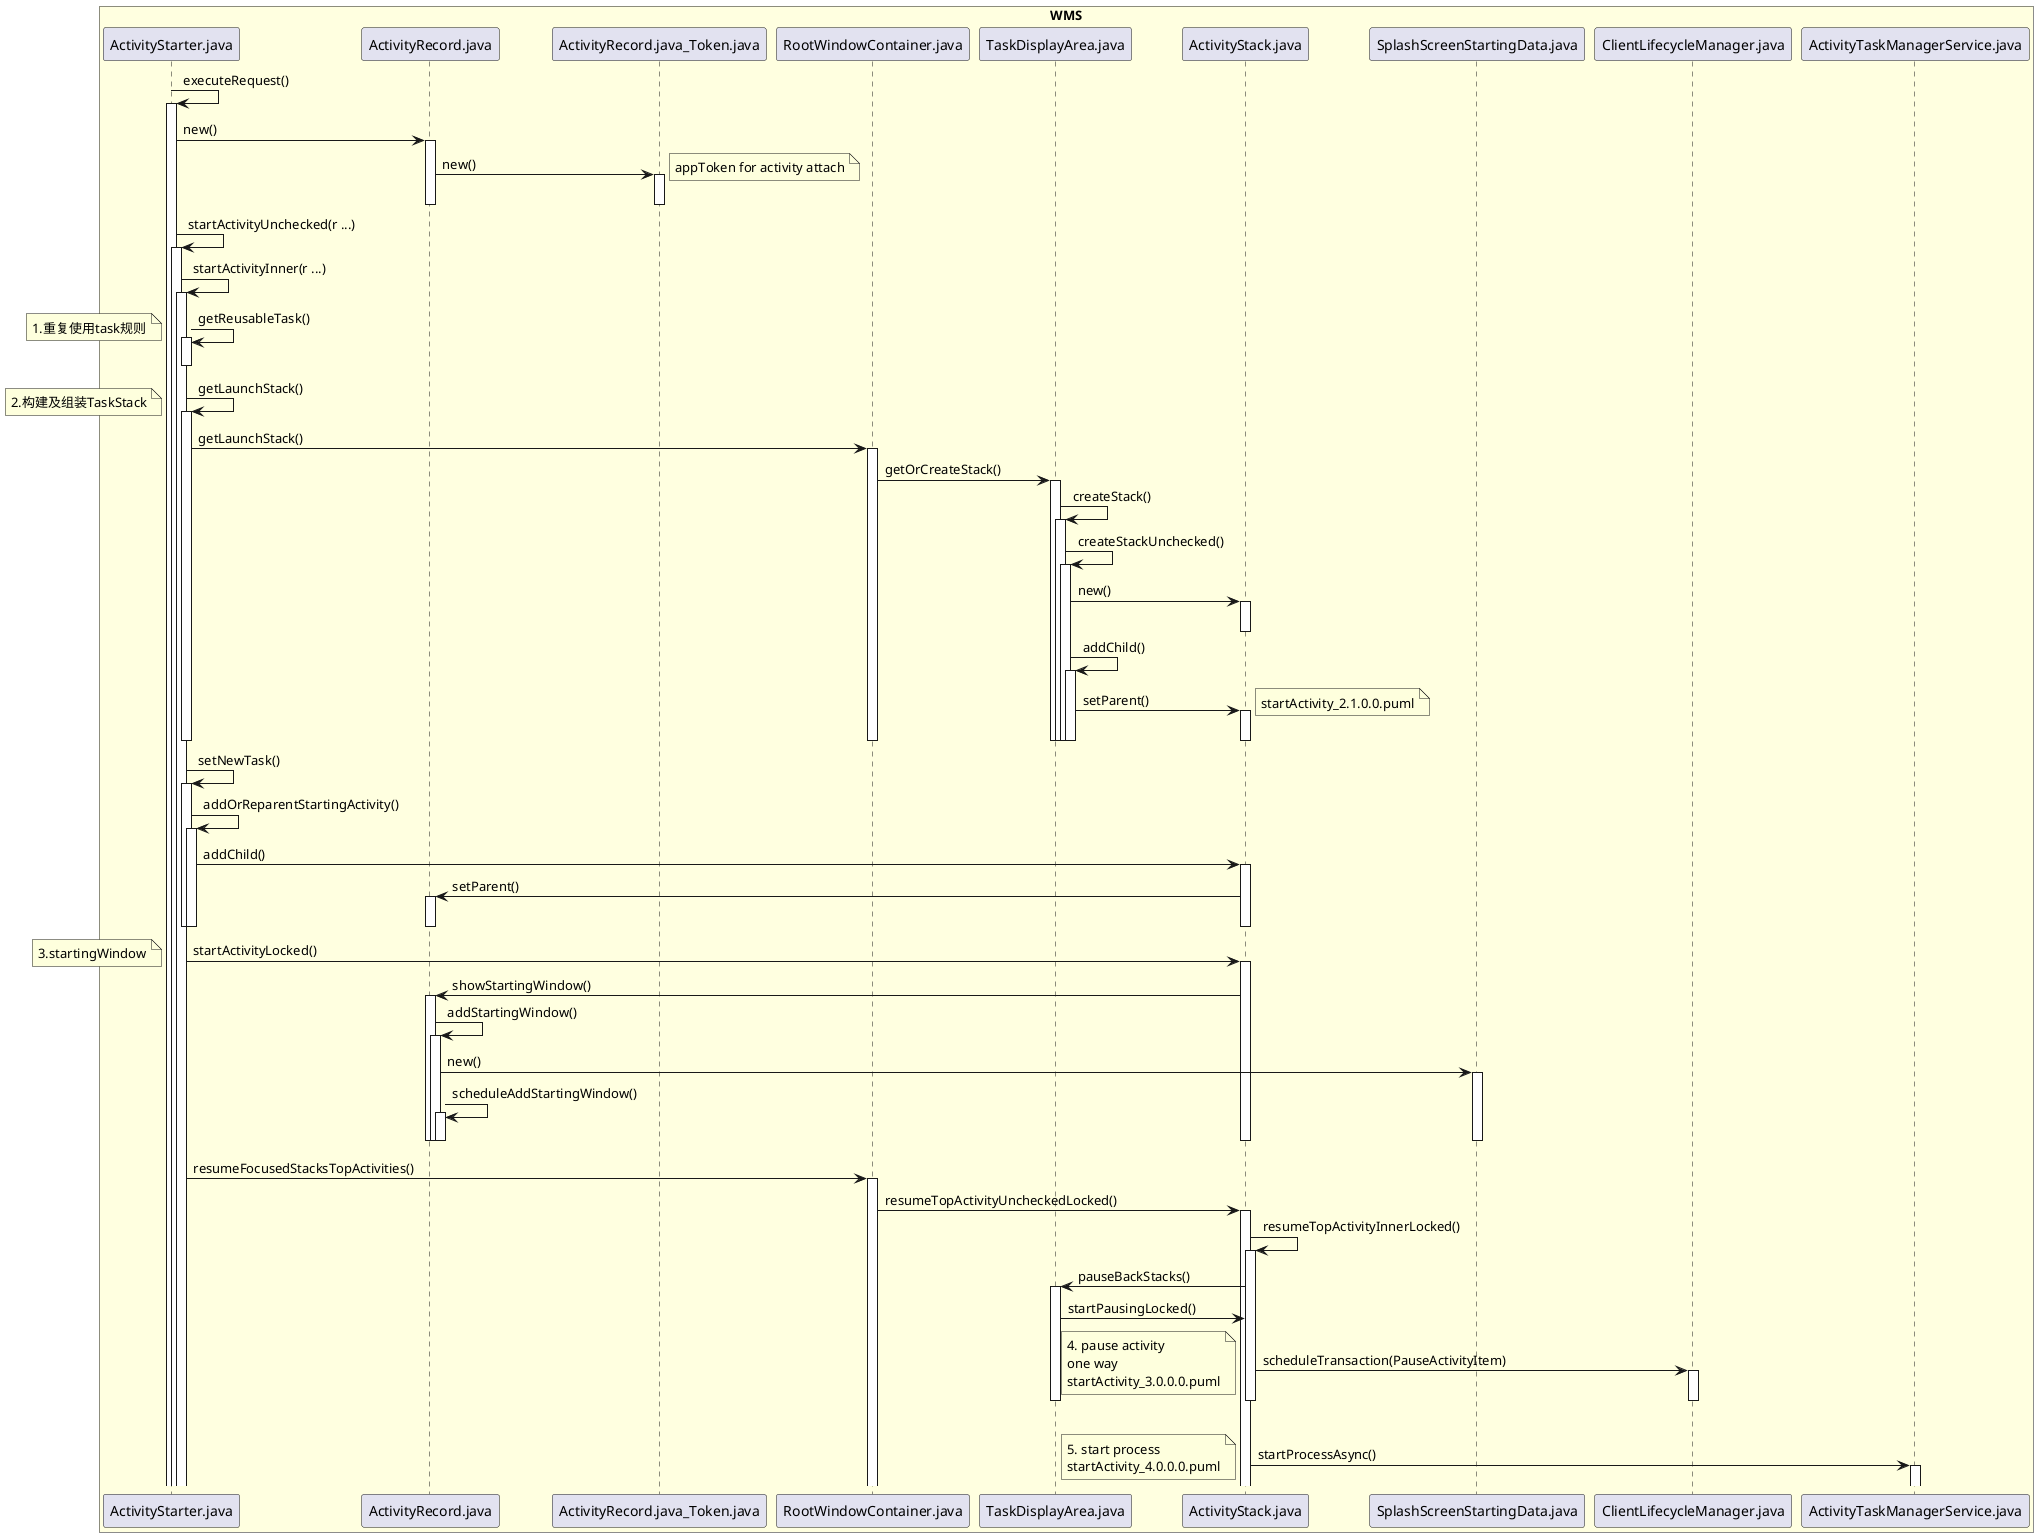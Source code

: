 @startuml

box "WMS"  #LightYellow
participant ActivityStarter.java
participant ActivityRecord.java
participant ActivityRecord.java_Token.java
participant RootWindowContainer.java
participant TaskDisplayArea.java
participant ActivityStack.java
participant SplashScreenStartingData.java
participant ClientLifecycleManager.java
participant ActivityTaskManagerService.java

end box

ActivityStarter.java -> ActivityStarter.java: executeRequest()
activate ActivityStarter.java

ActivityStarter.java -> ActivityRecord.java:new()
activate ActivityRecord.java
ActivityRecord.java -> ActivityRecord.java_Token.java:new()
activate ActivityRecord.java_Token.java
deactivate ActivityRecord.java_Token.java
note right: appToken for activity attach
deactivate ActivityRecord.java

ActivityStarter.java -> ActivityStarter.java: startActivityUnchecked(r ...)
activate ActivityStarter.java
ActivityStarter.java -> ActivityStarter.java: startActivityInner(r ...)
activate ActivityStarter.java
ActivityStarter.java -> ActivityStarter.java: getReusableTask()
activate ActivityStarter.java
deactivate ActivityStarter.java
note left:1.重复使用task规则

ActivityStarter.java -> ActivityStarter.java: getLaunchStack()
activate ActivityStarter.java
note left:2.构建及组装TaskStack

ActivityStarter.java -> RootWindowContainer.java: getLaunchStack()
activate RootWindowContainer.java

RootWindowContainer.java -> TaskDisplayArea.java: getOrCreateStack()
activate TaskDisplayArea.java
TaskDisplayArea.java -> TaskDisplayArea.java: createStack()
activate TaskDisplayArea.java
TaskDisplayArea.java -> TaskDisplayArea.java: createStackUnchecked()
activate TaskDisplayArea.java
TaskDisplayArea.java -> ActivityStack.java: new()
activate ActivityStack.java
deactivate ActivityStack.java
TaskDisplayArea.java -> TaskDisplayArea.java: addChild()
activate TaskDisplayArea.java

TaskDisplayArea.java -> ActivityStack.java: setParent()
activate ActivityStack.java
note right
startActivity_2.1.0.0.puml
end note
deactivate ActivityStack.java
deactivate TaskDisplayArea.java
deactivate TaskDisplayArea.java
deactivate TaskDisplayArea.java
deactivate TaskDisplayArea.java
deactivate RootWindowContainer.java
deactivate ActivityStarter.java

ActivityStarter.java -> ActivityStarter.java: setNewTask()
activate ActivityStarter.java
ActivityStarter.java -> ActivityStarter.java: addOrReparentStartingActivity()
activate ActivityStarter.java

ActivityStarter.java -> ActivityStack.java: addChild()
activate ActivityStack.java

ActivityStack.java -> ActivityRecord.java: setParent()
activate ActivityRecord.java
deactivate ActivityRecord.java
deactivate ActivityStack.java
deactivate ActivityStarter.java
deactivate ActivityStarter.java

ActivityStarter.java -> ActivityStack.java: startActivityLocked()
activate ActivityStack.java
note left: 3.startingWindow
ActivityStack.java -> ActivityRecord.java: showStartingWindow()
activate ActivityRecord.java

ActivityRecord.java -> ActivityRecord.java: addStartingWindow()
activate ActivityRecord.java

ActivityRecord.java -> SplashScreenStartingData.java: new()
activate SplashScreenStartingData.java

ActivityRecord.java -> ActivityRecord.java: scheduleAddStartingWindow()
activate ActivityRecord.java
deactivate ActivityRecord.java
deactivate ActivityRecord.java
deactivate ActivityRecord.java
deactivate ActivityStack.java
deactivate SplashScreenStartingData.java

ActivityStarter.java -> RootWindowContainer.java: resumeFocusedStacksTopActivities()
activate RootWindowContainer.java
RootWindowContainer.java -> ActivityStack.java: resumeTopActivityUncheckedLocked()
activate ActivityStack.java
ActivityStack.java -> ActivityStack.java: resumeTopActivityInnerLocked()
activate ActivityStack.java
ActivityStack.java -> TaskDisplayArea.java: pauseBackStacks()
activate TaskDisplayArea.java
TaskDisplayArea.java -> ActivityStack.java: startPausingLocked()
ActivityStack.java -> ClientLifecycleManager.java: scheduleTransaction(PauseActivityItem)
note left
 4. pause activity
 one way
 startActivity_3.0.0.0.puml
end note

activate ClientLifecycleManager.java
deactivate ClientLifecycleManager.java
deactivate ActivityStack.java
deactivate TaskDisplayArea.java
ActivityStack.java -> ActivityTaskManagerService.java: startProcessAsync()
activate ActivityTaskManagerService.java
note left
5. start process
startActivity_4.0.0.0.puml
end note

@enduml